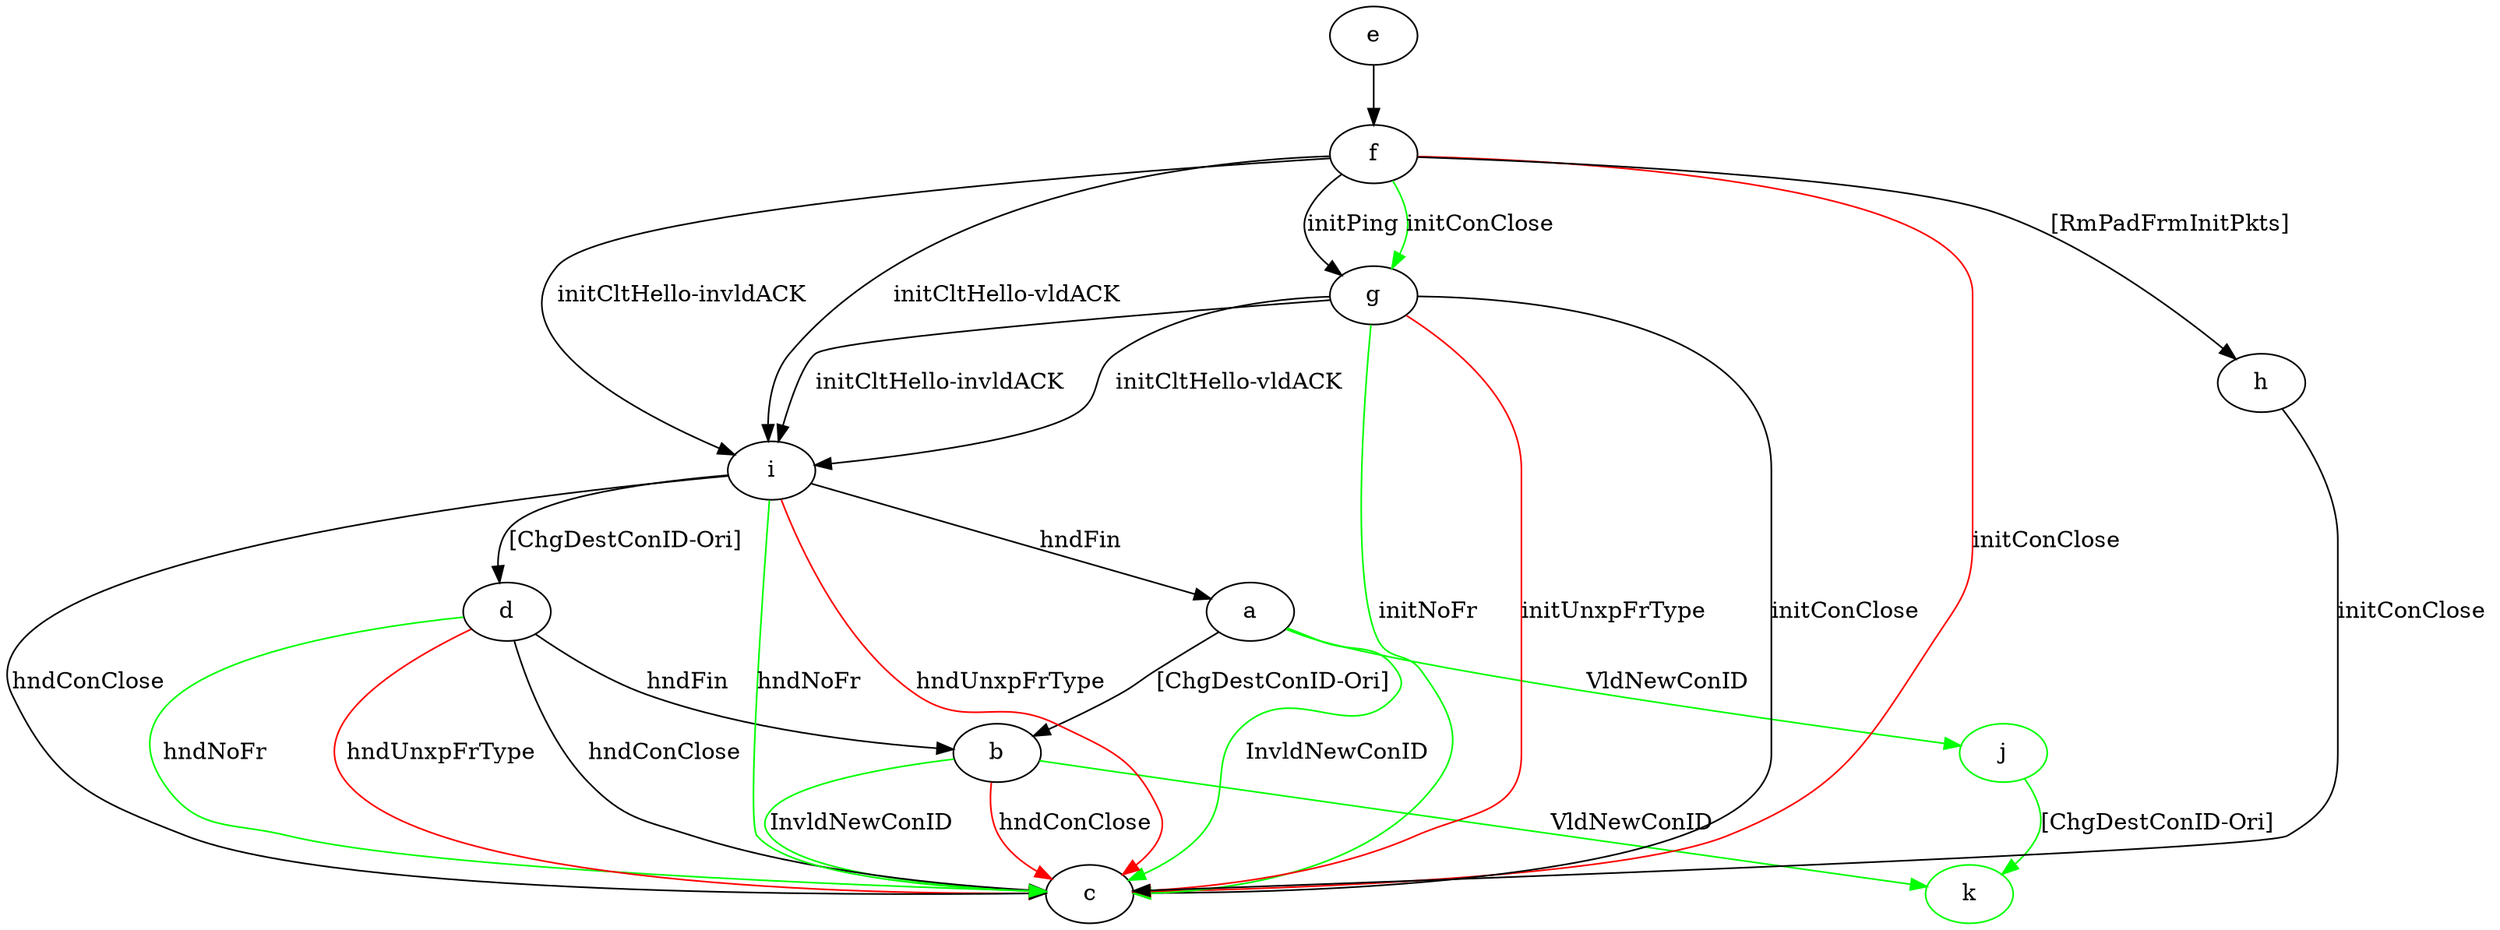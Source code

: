 digraph "" {
	a -> b	[key=0,
		label="[ChgDestConID-Ori] "];
	a -> c	[key=0,
		color=green,
		label="InvldNewConID "];
	j	[color=green];
	a -> j	[key=0,
		color=green,
		label="VldNewConID "];
	b -> c	[key=0,
		color=green,
		label="InvldNewConID "];
	b -> c	[key=1,
		color=red,
		label="hndConClose "];
	k	[color=green];
	b -> k	[key=0,
		color=green,
		label="VldNewConID "];
	d -> b	[key=0,
		label="hndFin "];
	d -> c	[key=0,
		label="hndConClose "];
	d -> c	[key=1,
		color=green,
		label="hndNoFr "];
	d -> c	[key=2,
		color=red,
		label="hndUnxpFrType "];
	e -> f	[key=0];
	f -> c	[key=0,
		color=red,
		label="initConClose "];
	f -> g	[key=0,
		label="initPing "];
	f -> g	[key=1,
		color=green,
		label="initConClose "];
	f -> h	[key=0,
		label="[RmPadFrmInitPkts] "];
	f -> i	[key=0,
		label="initCltHello-vldACK "];
	f -> i	[key=1,
		label="initCltHello-invldACK "];
	g -> c	[key=0,
		label="initConClose "];
	g -> c	[key=1,
		color=green,
		label="initNoFr "];
	g -> c	[key=2,
		color=red,
		label="initUnxpFrType "];
	g -> i	[key=0,
		label="initCltHello-vldACK "];
	g -> i	[key=1,
		label="initCltHello-invldACK "];
	h -> c	[key=0,
		label="initConClose "];
	i -> a	[key=0,
		label="hndFin "];
	i -> c	[key=0,
		label="hndConClose "];
	i -> c	[key=1,
		color=green,
		label="hndNoFr "];
	i -> c	[key=2,
		color=red,
		label="hndUnxpFrType "];
	i -> d	[key=0,
		label="[ChgDestConID-Ori] "];
	j -> k	[key=0,
		color=green,
		label="[ChgDestConID-Ori] "];
}
